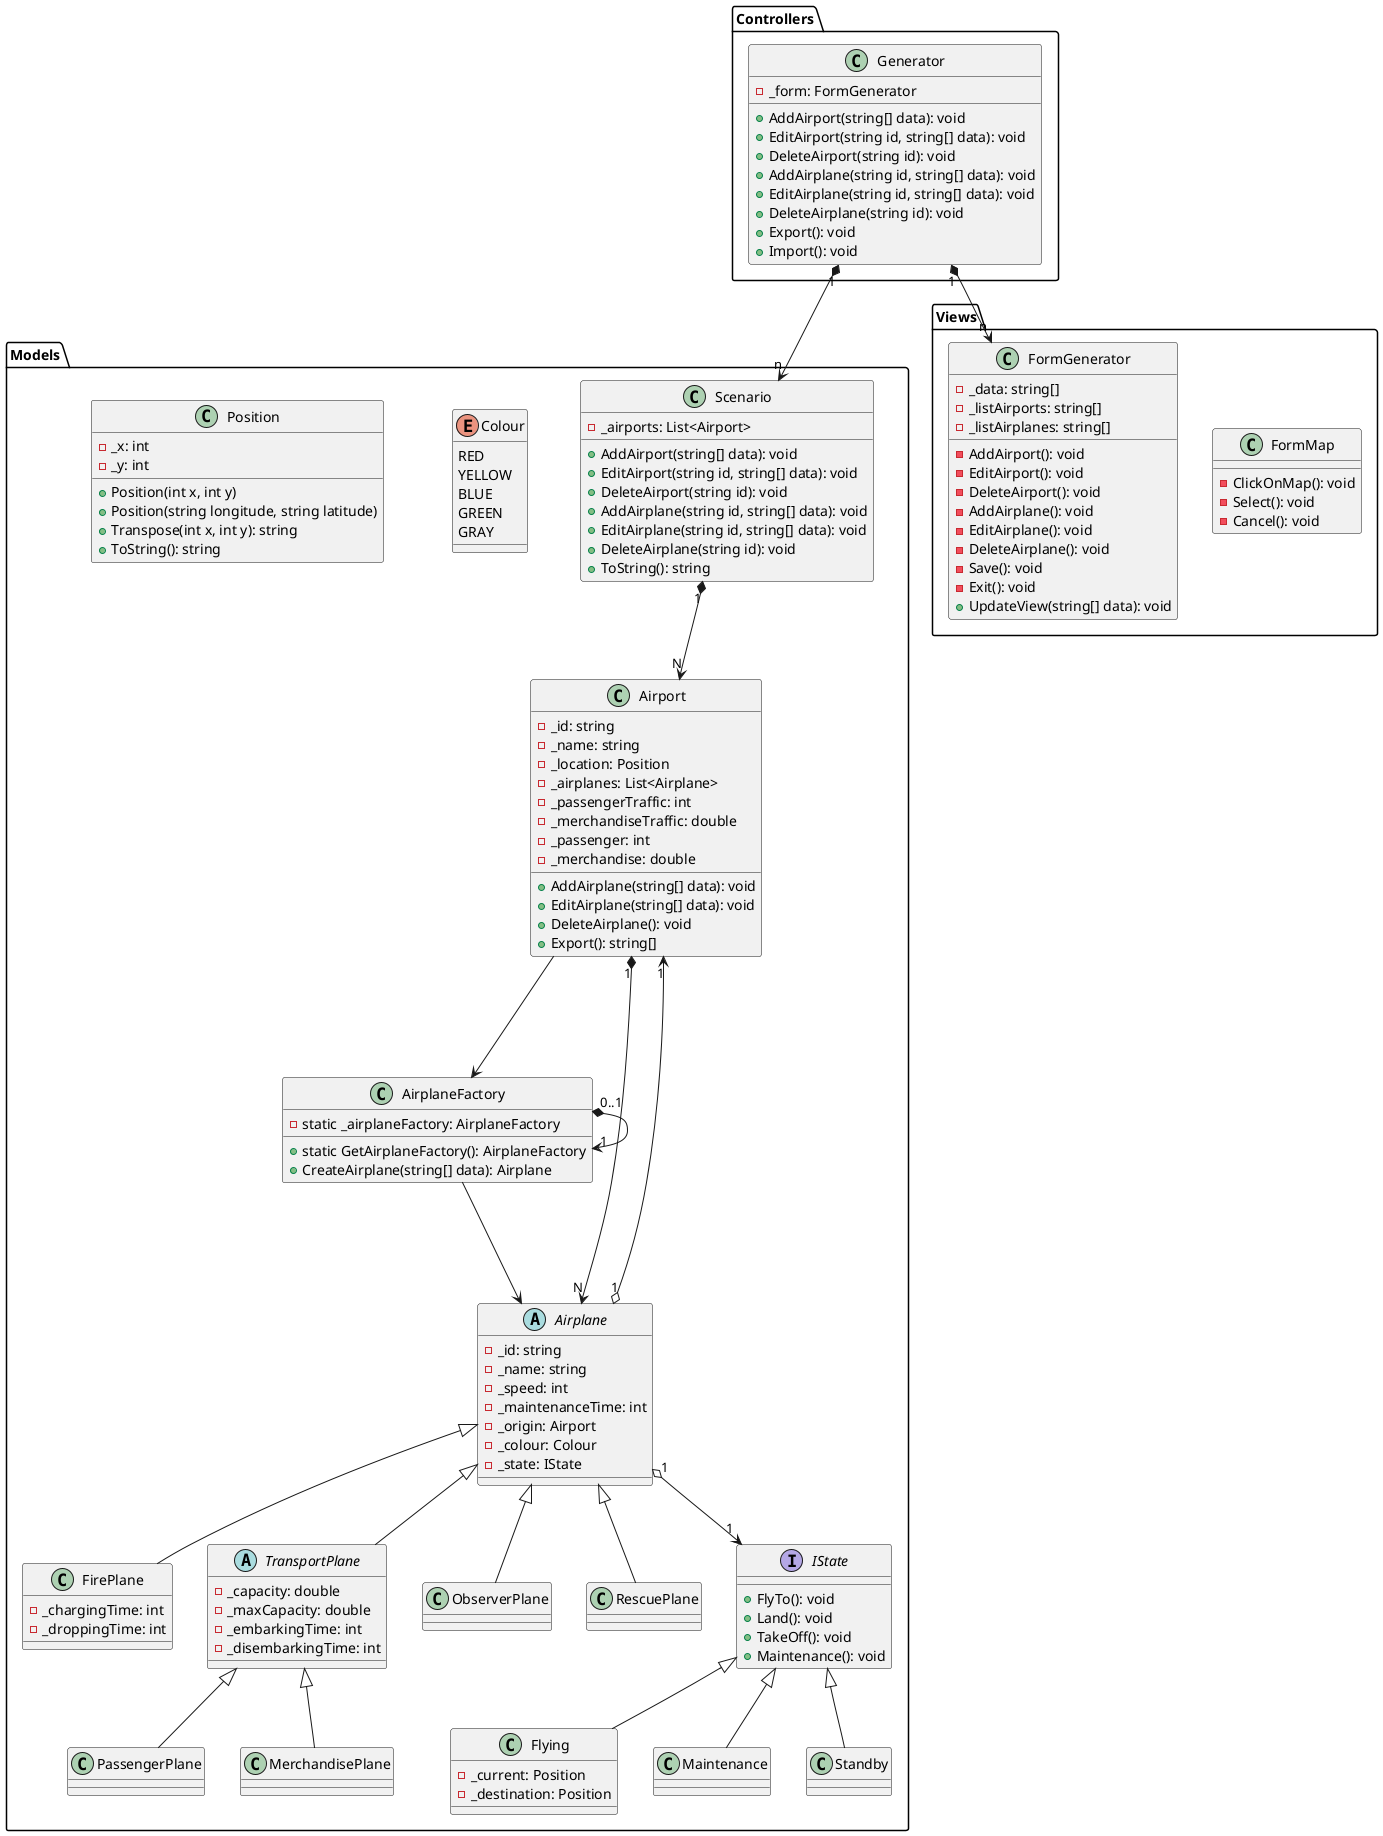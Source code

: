 @startuml Generator

package Models {

    class Scenario {
        - _airports: List<Airport>
        + AddAirport(string[] data): void
        + EditAirport(string id, string[] data): void
        + DeleteAirport(string id): void
        + AddAirplane(string id, string[] data): void
        + EditAirplane(string id, string[] data): void
        + DeleteAirplane(string id): void
        + ToString(): string
    }

    Scenario "1" *--> "N" Airport

    class Airport {
        - _id: string
        - _name: string
        - _location: Position
        - _airplanes: List<Airplane>
        - _passengerTraffic: int
        - _merchandiseTraffic: double
        - _passenger: int
        - _merchandise: double
        + AddAirplane(string[] data): void
        + EditAirplane(string[] data): void
        + DeleteAirplane(): void
        + Export(): string[]
    }
    
    class AirplaneFactory {
        - static _airplaneFactory: AirplaneFactory
        + static GetAirplaneFactory(): AirplaneFactory
        + CreateAirplane(string[] data): Airplane
    }
    
    AirplaneFactory "0..1" *--> "1" AirplaneFactory
    Airport ---> AirplaneFactory
    AirplaneFactory ---> Airplane

    abstract class Airplane {
        - _id: string
        - _name: string
        - _speed: int
        - _maintenanceTime: int
        - _origin: Airport
        - _colour: Colour 
        - _state: IState
    }

    class FirePlane extends Airplane{
        - _chargingTime: int
        - _droppingTime: int
    }
    abstract class TransportPlane extends Airplane {
        - _capacity: double
        - _maxCapacity: double
        - _embarkingTime: int
        - _disembarkingTime: int
    }
    class PassengerPlane extends TransportPlane {}
    class MerchandisePlane extends TransportPlane {}
    class ObserverPlane extends Airplane{}
    class RescuePlane extends Airplane{}

    ' Red = Rescue
    ' Yellow = Fires
    ' Blue = Cargo
    ' Green = Passenger
    ' Gray = Observer
    enum Colour {
        RED
        YELLOW
        BLUE
        GREEN
        GRAY
    }

    class Position {
        - _x: int
        - _y: int
        + Position(int x, int y)
        + Position(string longitude, string latitude)
        + Transpose(int x, int y): string
        + ToString(): string
    }
    
    interface IState {
        + FlyTo(): void
        + Land(): void
        + TakeOff(): void
        + Maintenance(): void
    }
    
    class Flying extends IState {
        - _current: Position
        - _destination: Position
    }
    class Maintenance extends IState {}
    class Standby extends IState {}
    
    Airplane "1" o--> "1" IState
    
    Airport "1" *--> "N" Airplane
    Airplane "1" o--> "1" Airport
}

package Controllers {
    class Generator {
        - _form: FormGenerator
        + AddAirport(string[] data): void
        + EditAirport(string id, string[] data): void
        + DeleteAirport(string id): void
        + AddAirplane(string id, string[] data): void
        + EditAirplane(string id, string[] data): void
        + DeleteAirplane(string id): void
        + Export(): void
        + Import(): void
    }
}

package Views {
    class FormMap {
        - ClickOnMap(): void
        - Select(): void
        - Cancel(): void
    }
    class FormGenerator {
        - _data: string[]
        - _listAirports: string[]
        - _listAirplanes: string[]
        - AddAirport(): void
        - EditAirport(): void
        - DeleteAirport(): void
        - AddAirplane(): void
        - EditAirplane(): void
        - DeleteAirplane(): void
        - Save(): void
        - Exit(): void
        + UpdateView(string[] data): void
    }
}

Generator "1" *--> "n" Scenario
Generator "1" *--> "n" FormGenerator

@enduml